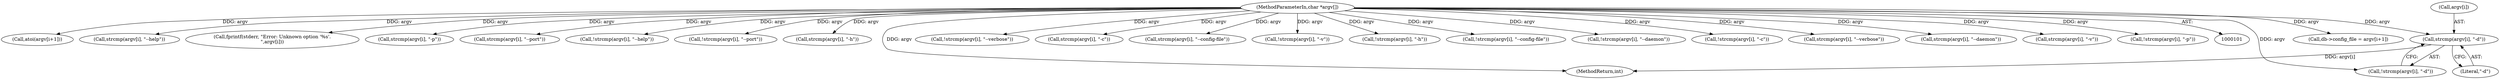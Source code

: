 digraph "0_mosquitto_9097577b49b7fdcf45d30975976dd93808ccc0c4@array" {
"1000176" [label="(Call,strcmp(argv[i], \"-d\"))"];
"1000105" [label="(MethodParameterIn,char *argv[])"];
"1000175" [label="(Call,!strcmp(argv[i], \"-d\"))"];
"1000180" [label="(Literal,\"-d\")"];
"1000141" [label="(Call,db->config_file = argv[i+1])"];
"1000237" [label="(Call,atoi(argv[i+1]))"];
"1000105" [label="(MethodParameterIn,char *argv[])"];
"1000203" [label="(Call,strcmp(argv[i], \"--help\"))"];
"1000312" [label="(Call,fprintf(stderr, \"Error: Unknown option '%s'.\n\",argv[i]))"];
"1000176" [label="(Call,strcmp(argv[i], \"-d\"))"];
"1000177" [label="(Call,argv[i])"];
"1000216" [label="(Call,strcmp(argv[i], \"-p\"))"];
"1000222" [label="(Call,strcmp(argv[i], \"--port\"))"];
"1000202" [label="(Call,!strcmp(argv[i], \"--help\"))"];
"1000221" [label="(Call,!strcmp(argv[i], \"--port\"))"];
"1000197" [label="(Call,strcmp(argv[i], \"-h\"))"];
"1000953" [label="(MethodReturn,int)"];
"1000298" [label="(Call,!strcmp(argv[i], \"--verbose\"))"];
"1000122" [label="(Call,strcmp(argv[i], \"-c\"))"];
"1000128" [label="(Call,strcmp(argv[i], \"--config-file\"))"];
"1000292" [label="(Call,!strcmp(argv[i], \"-v\"))"];
"1000196" [label="(Call,!strcmp(argv[i], \"-h\"))"];
"1000127" [label="(Call,!strcmp(argv[i], \"--config-file\"))"];
"1000181" [label="(Call,!strcmp(argv[i], \"--daemon\"))"];
"1000121" [label="(Call,!strcmp(argv[i], \"-c\"))"];
"1000299" [label="(Call,strcmp(argv[i], \"--verbose\"))"];
"1000182" [label="(Call,strcmp(argv[i], \"--daemon\"))"];
"1000293" [label="(Call,strcmp(argv[i], \"-v\"))"];
"1000215" [label="(Call,!strcmp(argv[i], \"-p\"))"];
"1000176" -> "1000175"  [label="AST: "];
"1000176" -> "1000180"  [label="CFG: "];
"1000177" -> "1000176"  [label="AST: "];
"1000180" -> "1000176"  [label="AST: "];
"1000175" -> "1000176"  [label="CFG: "];
"1000176" -> "1000953"  [label="DDG: argv[i]"];
"1000105" -> "1000176"  [label="DDG: argv"];
"1000105" -> "1000101"  [label="AST: "];
"1000105" -> "1000953"  [label="DDG: argv"];
"1000105" -> "1000121"  [label="DDG: argv"];
"1000105" -> "1000122"  [label="DDG: argv"];
"1000105" -> "1000127"  [label="DDG: argv"];
"1000105" -> "1000128"  [label="DDG: argv"];
"1000105" -> "1000141"  [label="DDG: argv"];
"1000105" -> "1000175"  [label="DDG: argv"];
"1000105" -> "1000181"  [label="DDG: argv"];
"1000105" -> "1000182"  [label="DDG: argv"];
"1000105" -> "1000196"  [label="DDG: argv"];
"1000105" -> "1000197"  [label="DDG: argv"];
"1000105" -> "1000202"  [label="DDG: argv"];
"1000105" -> "1000203"  [label="DDG: argv"];
"1000105" -> "1000215"  [label="DDG: argv"];
"1000105" -> "1000216"  [label="DDG: argv"];
"1000105" -> "1000221"  [label="DDG: argv"];
"1000105" -> "1000222"  [label="DDG: argv"];
"1000105" -> "1000237"  [label="DDG: argv"];
"1000105" -> "1000292"  [label="DDG: argv"];
"1000105" -> "1000293"  [label="DDG: argv"];
"1000105" -> "1000298"  [label="DDG: argv"];
"1000105" -> "1000299"  [label="DDG: argv"];
"1000105" -> "1000312"  [label="DDG: argv"];
}
